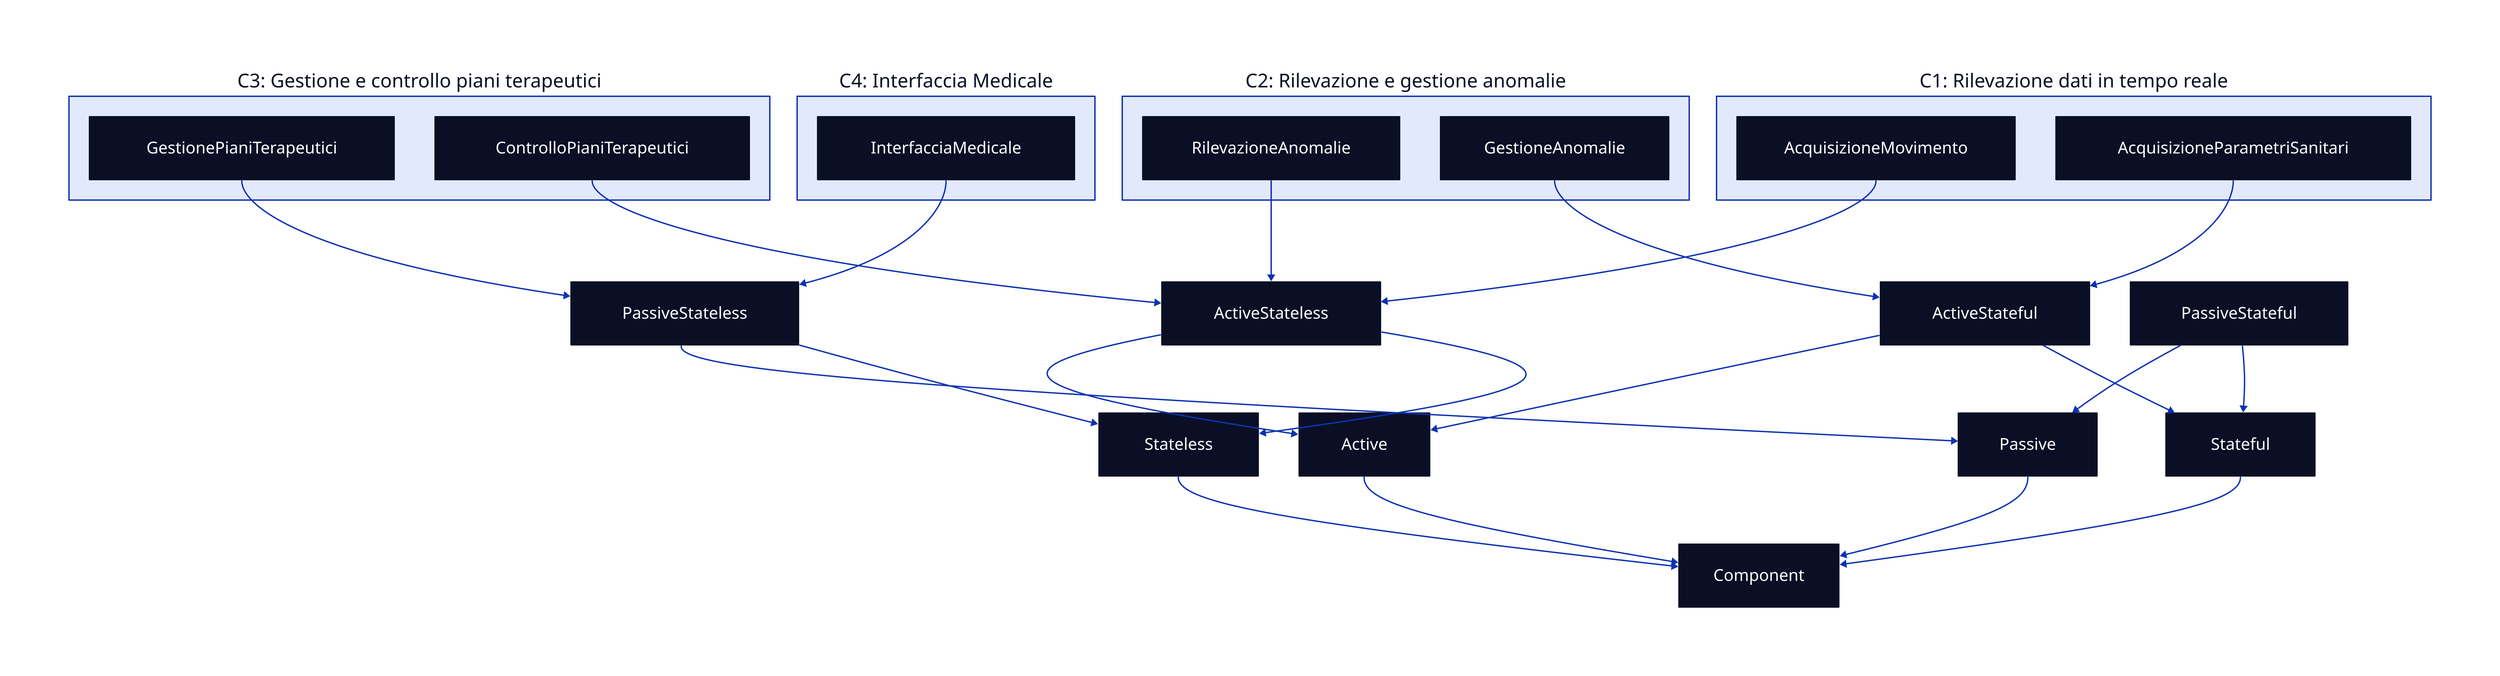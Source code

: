 Component: {shape: class}
Active: {shape: class}
Passive: {shape: class}
Stateless: {shape: class}
Stateful: {shape: class}
Active -> Component
Passive -> Component
Stateless -> Component
Stateful -> Component

ActiveStateless: {shape: class}
PassiveStateless: {shape: class}
ActiveStateful: {shape: class}
PassiveStateful: {shape: class}

ActiveStateless -> Active
ActiveStateless -> Stateless
PassiveStateless -> Passive
PassiveStateless -> Stateless
ActiveStateful -> Active
ActiveStateful -> Stateful
PassiveStateful -> Passive
PassiveStateful -> Stateful

InterfacciaMedicale: "C4: Interfaccia Medicale" {
  InterfacciaMedicale: {shape: class}
}
InterfacciaMedicale.InterfacciaMedicale -> PassiveStateless

GestioneEControlloPianiTerapeutici: "C3: Gestione e controllo piani terapeutici" {
  GestionePianiTerapeutici: {shape: class}
  ControlloPianiTerapeutici: {shape: class}
}
GestioneEControlloPianiTerapeutici.GestionePianiTerapeutici -> PassiveStateless
GestioneEControlloPianiTerapeutici.ControlloPianiTerapeutici -> ActiveStateless

RilevazioneEGestioneAnomalie: "C2: Rilevazione e gestione anomalie" {
  RilevazioneAnomalie: {shape: class}
  GestioneAnomalie: {shape: class}
}
RilevazioneEGestioneAnomalie.RilevazioneAnomalie -> ActiveStateless
RilevazioneEGestioneAnomalie.GestioneAnomalie -> ActiveStateful

RilevazioneDatiInTempoReale: "C1: Rilevazione dati in tempo reale" {
  AcquisizioneMovimento: {shape: class}
  AcquisizioneParametriSanitari: {shape: class}
}

RilevazioneDatiInTempoReale.AcquisizioneMovimento -> ActiveStateless
RilevazioneDatiInTempoReale.AcquisizioneParametriSanitari -> ActiveStateful

